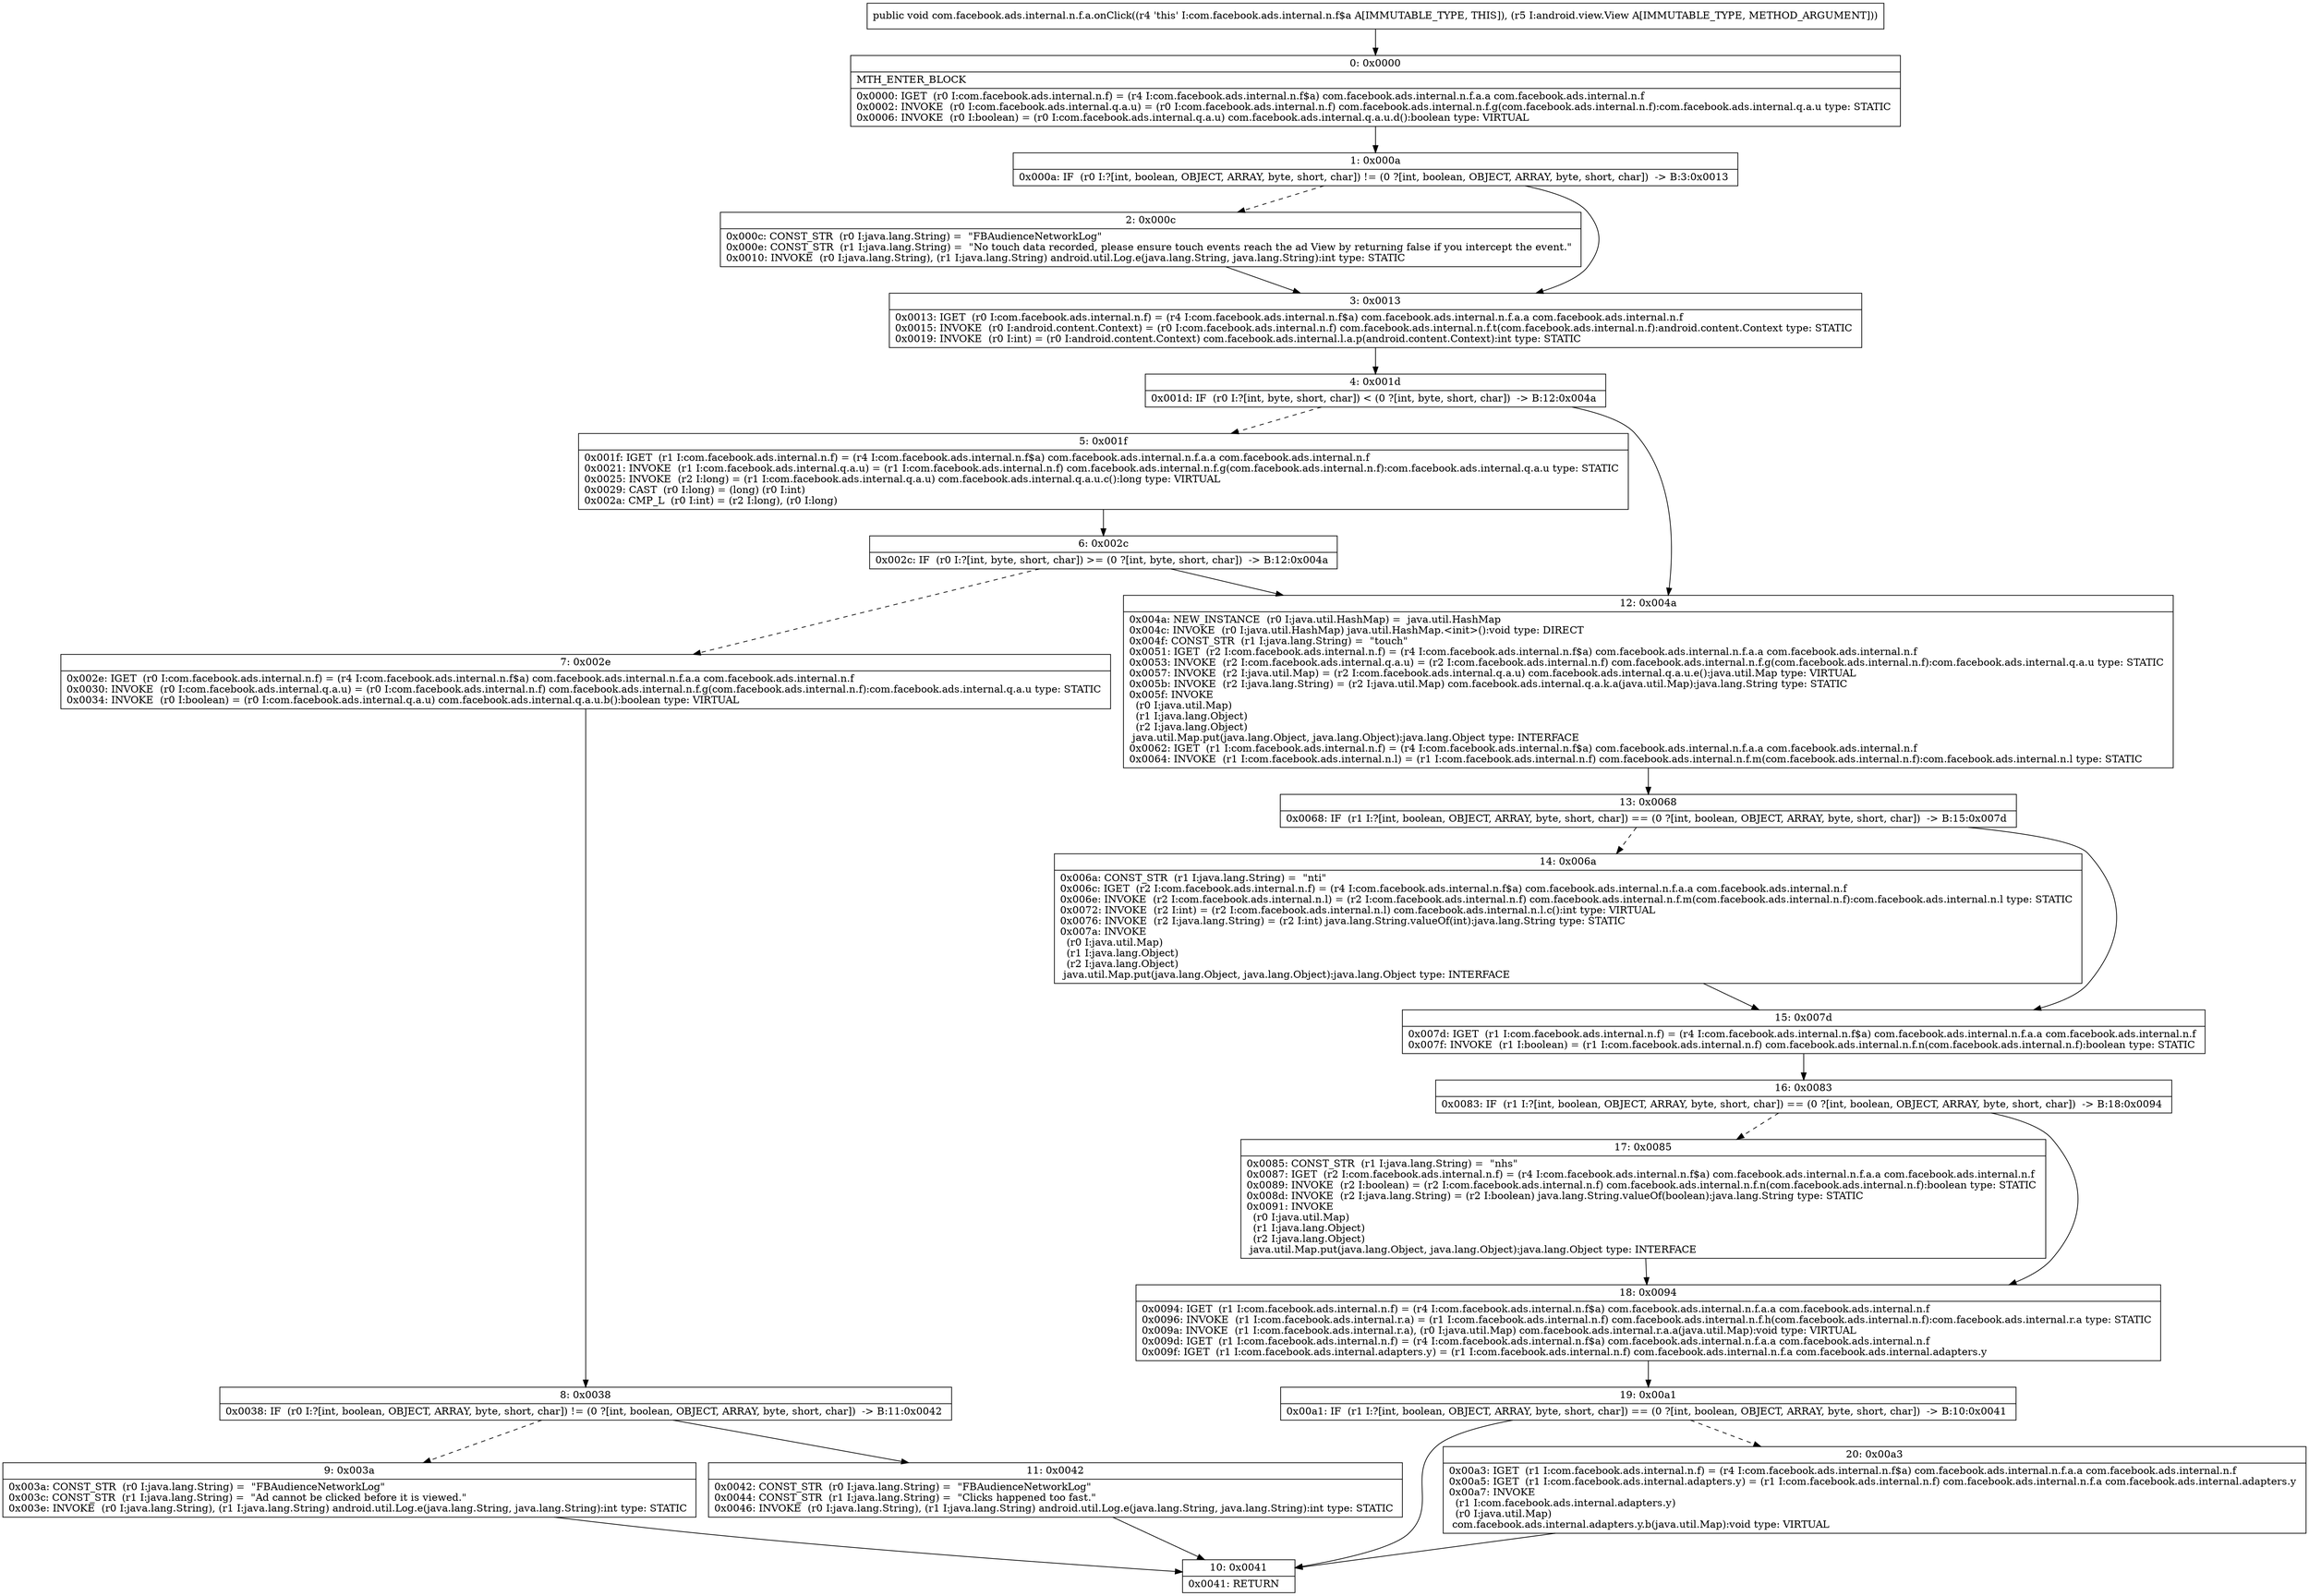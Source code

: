 digraph "CFG forcom.facebook.ads.internal.n.f.a.onClick(Landroid\/view\/View;)V" {
Node_0 [shape=record,label="{0\:\ 0x0000|MTH_ENTER_BLOCK\l|0x0000: IGET  (r0 I:com.facebook.ads.internal.n.f) = (r4 I:com.facebook.ads.internal.n.f$a) com.facebook.ads.internal.n.f.a.a com.facebook.ads.internal.n.f \l0x0002: INVOKE  (r0 I:com.facebook.ads.internal.q.a.u) = (r0 I:com.facebook.ads.internal.n.f) com.facebook.ads.internal.n.f.g(com.facebook.ads.internal.n.f):com.facebook.ads.internal.q.a.u type: STATIC \l0x0006: INVOKE  (r0 I:boolean) = (r0 I:com.facebook.ads.internal.q.a.u) com.facebook.ads.internal.q.a.u.d():boolean type: VIRTUAL \l}"];
Node_1 [shape=record,label="{1\:\ 0x000a|0x000a: IF  (r0 I:?[int, boolean, OBJECT, ARRAY, byte, short, char]) != (0 ?[int, boolean, OBJECT, ARRAY, byte, short, char])  \-\> B:3:0x0013 \l}"];
Node_2 [shape=record,label="{2\:\ 0x000c|0x000c: CONST_STR  (r0 I:java.lang.String) =  \"FBAudienceNetworkLog\" \l0x000e: CONST_STR  (r1 I:java.lang.String) =  \"No touch data recorded, please ensure touch events reach the ad View by returning false if you intercept the event.\" \l0x0010: INVOKE  (r0 I:java.lang.String), (r1 I:java.lang.String) android.util.Log.e(java.lang.String, java.lang.String):int type: STATIC \l}"];
Node_3 [shape=record,label="{3\:\ 0x0013|0x0013: IGET  (r0 I:com.facebook.ads.internal.n.f) = (r4 I:com.facebook.ads.internal.n.f$a) com.facebook.ads.internal.n.f.a.a com.facebook.ads.internal.n.f \l0x0015: INVOKE  (r0 I:android.content.Context) = (r0 I:com.facebook.ads.internal.n.f) com.facebook.ads.internal.n.f.t(com.facebook.ads.internal.n.f):android.content.Context type: STATIC \l0x0019: INVOKE  (r0 I:int) = (r0 I:android.content.Context) com.facebook.ads.internal.l.a.p(android.content.Context):int type: STATIC \l}"];
Node_4 [shape=record,label="{4\:\ 0x001d|0x001d: IF  (r0 I:?[int, byte, short, char]) \< (0 ?[int, byte, short, char])  \-\> B:12:0x004a \l}"];
Node_5 [shape=record,label="{5\:\ 0x001f|0x001f: IGET  (r1 I:com.facebook.ads.internal.n.f) = (r4 I:com.facebook.ads.internal.n.f$a) com.facebook.ads.internal.n.f.a.a com.facebook.ads.internal.n.f \l0x0021: INVOKE  (r1 I:com.facebook.ads.internal.q.a.u) = (r1 I:com.facebook.ads.internal.n.f) com.facebook.ads.internal.n.f.g(com.facebook.ads.internal.n.f):com.facebook.ads.internal.q.a.u type: STATIC \l0x0025: INVOKE  (r2 I:long) = (r1 I:com.facebook.ads.internal.q.a.u) com.facebook.ads.internal.q.a.u.c():long type: VIRTUAL \l0x0029: CAST  (r0 I:long) = (long) (r0 I:int) \l0x002a: CMP_L  (r0 I:int) = (r2 I:long), (r0 I:long) \l}"];
Node_6 [shape=record,label="{6\:\ 0x002c|0x002c: IF  (r0 I:?[int, byte, short, char]) \>= (0 ?[int, byte, short, char])  \-\> B:12:0x004a \l}"];
Node_7 [shape=record,label="{7\:\ 0x002e|0x002e: IGET  (r0 I:com.facebook.ads.internal.n.f) = (r4 I:com.facebook.ads.internal.n.f$a) com.facebook.ads.internal.n.f.a.a com.facebook.ads.internal.n.f \l0x0030: INVOKE  (r0 I:com.facebook.ads.internal.q.a.u) = (r0 I:com.facebook.ads.internal.n.f) com.facebook.ads.internal.n.f.g(com.facebook.ads.internal.n.f):com.facebook.ads.internal.q.a.u type: STATIC \l0x0034: INVOKE  (r0 I:boolean) = (r0 I:com.facebook.ads.internal.q.a.u) com.facebook.ads.internal.q.a.u.b():boolean type: VIRTUAL \l}"];
Node_8 [shape=record,label="{8\:\ 0x0038|0x0038: IF  (r0 I:?[int, boolean, OBJECT, ARRAY, byte, short, char]) != (0 ?[int, boolean, OBJECT, ARRAY, byte, short, char])  \-\> B:11:0x0042 \l}"];
Node_9 [shape=record,label="{9\:\ 0x003a|0x003a: CONST_STR  (r0 I:java.lang.String) =  \"FBAudienceNetworkLog\" \l0x003c: CONST_STR  (r1 I:java.lang.String) =  \"Ad cannot be clicked before it is viewed.\" \l0x003e: INVOKE  (r0 I:java.lang.String), (r1 I:java.lang.String) android.util.Log.e(java.lang.String, java.lang.String):int type: STATIC \l}"];
Node_10 [shape=record,label="{10\:\ 0x0041|0x0041: RETURN   \l}"];
Node_11 [shape=record,label="{11\:\ 0x0042|0x0042: CONST_STR  (r0 I:java.lang.String) =  \"FBAudienceNetworkLog\" \l0x0044: CONST_STR  (r1 I:java.lang.String) =  \"Clicks happened too fast.\" \l0x0046: INVOKE  (r0 I:java.lang.String), (r1 I:java.lang.String) android.util.Log.e(java.lang.String, java.lang.String):int type: STATIC \l}"];
Node_12 [shape=record,label="{12\:\ 0x004a|0x004a: NEW_INSTANCE  (r0 I:java.util.HashMap) =  java.util.HashMap \l0x004c: INVOKE  (r0 I:java.util.HashMap) java.util.HashMap.\<init\>():void type: DIRECT \l0x004f: CONST_STR  (r1 I:java.lang.String) =  \"touch\" \l0x0051: IGET  (r2 I:com.facebook.ads.internal.n.f) = (r4 I:com.facebook.ads.internal.n.f$a) com.facebook.ads.internal.n.f.a.a com.facebook.ads.internal.n.f \l0x0053: INVOKE  (r2 I:com.facebook.ads.internal.q.a.u) = (r2 I:com.facebook.ads.internal.n.f) com.facebook.ads.internal.n.f.g(com.facebook.ads.internal.n.f):com.facebook.ads.internal.q.a.u type: STATIC \l0x0057: INVOKE  (r2 I:java.util.Map) = (r2 I:com.facebook.ads.internal.q.a.u) com.facebook.ads.internal.q.a.u.e():java.util.Map type: VIRTUAL \l0x005b: INVOKE  (r2 I:java.lang.String) = (r2 I:java.util.Map) com.facebook.ads.internal.q.a.k.a(java.util.Map):java.lang.String type: STATIC \l0x005f: INVOKE  \l  (r0 I:java.util.Map)\l  (r1 I:java.lang.Object)\l  (r2 I:java.lang.Object)\l java.util.Map.put(java.lang.Object, java.lang.Object):java.lang.Object type: INTERFACE \l0x0062: IGET  (r1 I:com.facebook.ads.internal.n.f) = (r4 I:com.facebook.ads.internal.n.f$a) com.facebook.ads.internal.n.f.a.a com.facebook.ads.internal.n.f \l0x0064: INVOKE  (r1 I:com.facebook.ads.internal.n.l) = (r1 I:com.facebook.ads.internal.n.f) com.facebook.ads.internal.n.f.m(com.facebook.ads.internal.n.f):com.facebook.ads.internal.n.l type: STATIC \l}"];
Node_13 [shape=record,label="{13\:\ 0x0068|0x0068: IF  (r1 I:?[int, boolean, OBJECT, ARRAY, byte, short, char]) == (0 ?[int, boolean, OBJECT, ARRAY, byte, short, char])  \-\> B:15:0x007d \l}"];
Node_14 [shape=record,label="{14\:\ 0x006a|0x006a: CONST_STR  (r1 I:java.lang.String) =  \"nti\" \l0x006c: IGET  (r2 I:com.facebook.ads.internal.n.f) = (r4 I:com.facebook.ads.internal.n.f$a) com.facebook.ads.internal.n.f.a.a com.facebook.ads.internal.n.f \l0x006e: INVOKE  (r2 I:com.facebook.ads.internal.n.l) = (r2 I:com.facebook.ads.internal.n.f) com.facebook.ads.internal.n.f.m(com.facebook.ads.internal.n.f):com.facebook.ads.internal.n.l type: STATIC \l0x0072: INVOKE  (r2 I:int) = (r2 I:com.facebook.ads.internal.n.l) com.facebook.ads.internal.n.l.c():int type: VIRTUAL \l0x0076: INVOKE  (r2 I:java.lang.String) = (r2 I:int) java.lang.String.valueOf(int):java.lang.String type: STATIC \l0x007a: INVOKE  \l  (r0 I:java.util.Map)\l  (r1 I:java.lang.Object)\l  (r2 I:java.lang.Object)\l java.util.Map.put(java.lang.Object, java.lang.Object):java.lang.Object type: INTERFACE \l}"];
Node_15 [shape=record,label="{15\:\ 0x007d|0x007d: IGET  (r1 I:com.facebook.ads.internal.n.f) = (r4 I:com.facebook.ads.internal.n.f$a) com.facebook.ads.internal.n.f.a.a com.facebook.ads.internal.n.f \l0x007f: INVOKE  (r1 I:boolean) = (r1 I:com.facebook.ads.internal.n.f) com.facebook.ads.internal.n.f.n(com.facebook.ads.internal.n.f):boolean type: STATIC \l}"];
Node_16 [shape=record,label="{16\:\ 0x0083|0x0083: IF  (r1 I:?[int, boolean, OBJECT, ARRAY, byte, short, char]) == (0 ?[int, boolean, OBJECT, ARRAY, byte, short, char])  \-\> B:18:0x0094 \l}"];
Node_17 [shape=record,label="{17\:\ 0x0085|0x0085: CONST_STR  (r1 I:java.lang.String) =  \"nhs\" \l0x0087: IGET  (r2 I:com.facebook.ads.internal.n.f) = (r4 I:com.facebook.ads.internal.n.f$a) com.facebook.ads.internal.n.f.a.a com.facebook.ads.internal.n.f \l0x0089: INVOKE  (r2 I:boolean) = (r2 I:com.facebook.ads.internal.n.f) com.facebook.ads.internal.n.f.n(com.facebook.ads.internal.n.f):boolean type: STATIC \l0x008d: INVOKE  (r2 I:java.lang.String) = (r2 I:boolean) java.lang.String.valueOf(boolean):java.lang.String type: STATIC \l0x0091: INVOKE  \l  (r0 I:java.util.Map)\l  (r1 I:java.lang.Object)\l  (r2 I:java.lang.Object)\l java.util.Map.put(java.lang.Object, java.lang.Object):java.lang.Object type: INTERFACE \l}"];
Node_18 [shape=record,label="{18\:\ 0x0094|0x0094: IGET  (r1 I:com.facebook.ads.internal.n.f) = (r4 I:com.facebook.ads.internal.n.f$a) com.facebook.ads.internal.n.f.a.a com.facebook.ads.internal.n.f \l0x0096: INVOKE  (r1 I:com.facebook.ads.internal.r.a) = (r1 I:com.facebook.ads.internal.n.f) com.facebook.ads.internal.n.f.h(com.facebook.ads.internal.n.f):com.facebook.ads.internal.r.a type: STATIC \l0x009a: INVOKE  (r1 I:com.facebook.ads.internal.r.a), (r0 I:java.util.Map) com.facebook.ads.internal.r.a.a(java.util.Map):void type: VIRTUAL \l0x009d: IGET  (r1 I:com.facebook.ads.internal.n.f) = (r4 I:com.facebook.ads.internal.n.f$a) com.facebook.ads.internal.n.f.a.a com.facebook.ads.internal.n.f \l0x009f: IGET  (r1 I:com.facebook.ads.internal.adapters.y) = (r1 I:com.facebook.ads.internal.n.f) com.facebook.ads.internal.n.f.a com.facebook.ads.internal.adapters.y \l}"];
Node_19 [shape=record,label="{19\:\ 0x00a1|0x00a1: IF  (r1 I:?[int, boolean, OBJECT, ARRAY, byte, short, char]) == (0 ?[int, boolean, OBJECT, ARRAY, byte, short, char])  \-\> B:10:0x0041 \l}"];
Node_20 [shape=record,label="{20\:\ 0x00a3|0x00a3: IGET  (r1 I:com.facebook.ads.internal.n.f) = (r4 I:com.facebook.ads.internal.n.f$a) com.facebook.ads.internal.n.f.a.a com.facebook.ads.internal.n.f \l0x00a5: IGET  (r1 I:com.facebook.ads.internal.adapters.y) = (r1 I:com.facebook.ads.internal.n.f) com.facebook.ads.internal.n.f.a com.facebook.ads.internal.adapters.y \l0x00a7: INVOKE  \l  (r1 I:com.facebook.ads.internal.adapters.y)\l  (r0 I:java.util.Map)\l com.facebook.ads.internal.adapters.y.b(java.util.Map):void type: VIRTUAL \l}"];
MethodNode[shape=record,label="{public void com.facebook.ads.internal.n.f.a.onClick((r4 'this' I:com.facebook.ads.internal.n.f$a A[IMMUTABLE_TYPE, THIS]), (r5 I:android.view.View A[IMMUTABLE_TYPE, METHOD_ARGUMENT])) }"];
MethodNode -> Node_0;
Node_0 -> Node_1;
Node_1 -> Node_2[style=dashed];
Node_1 -> Node_3;
Node_2 -> Node_3;
Node_3 -> Node_4;
Node_4 -> Node_5[style=dashed];
Node_4 -> Node_12;
Node_5 -> Node_6;
Node_6 -> Node_7[style=dashed];
Node_6 -> Node_12;
Node_7 -> Node_8;
Node_8 -> Node_9[style=dashed];
Node_8 -> Node_11;
Node_9 -> Node_10;
Node_11 -> Node_10;
Node_12 -> Node_13;
Node_13 -> Node_14[style=dashed];
Node_13 -> Node_15;
Node_14 -> Node_15;
Node_15 -> Node_16;
Node_16 -> Node_17[style=dashed];
Node_16 -> Node_18;
Node_17 -> Node_18;
Node_18 -> Node_19;
Node_19 -> Node_10;
Node_19 -> Node_20[style=dashed];
Node_20 -> Node_10;
}


